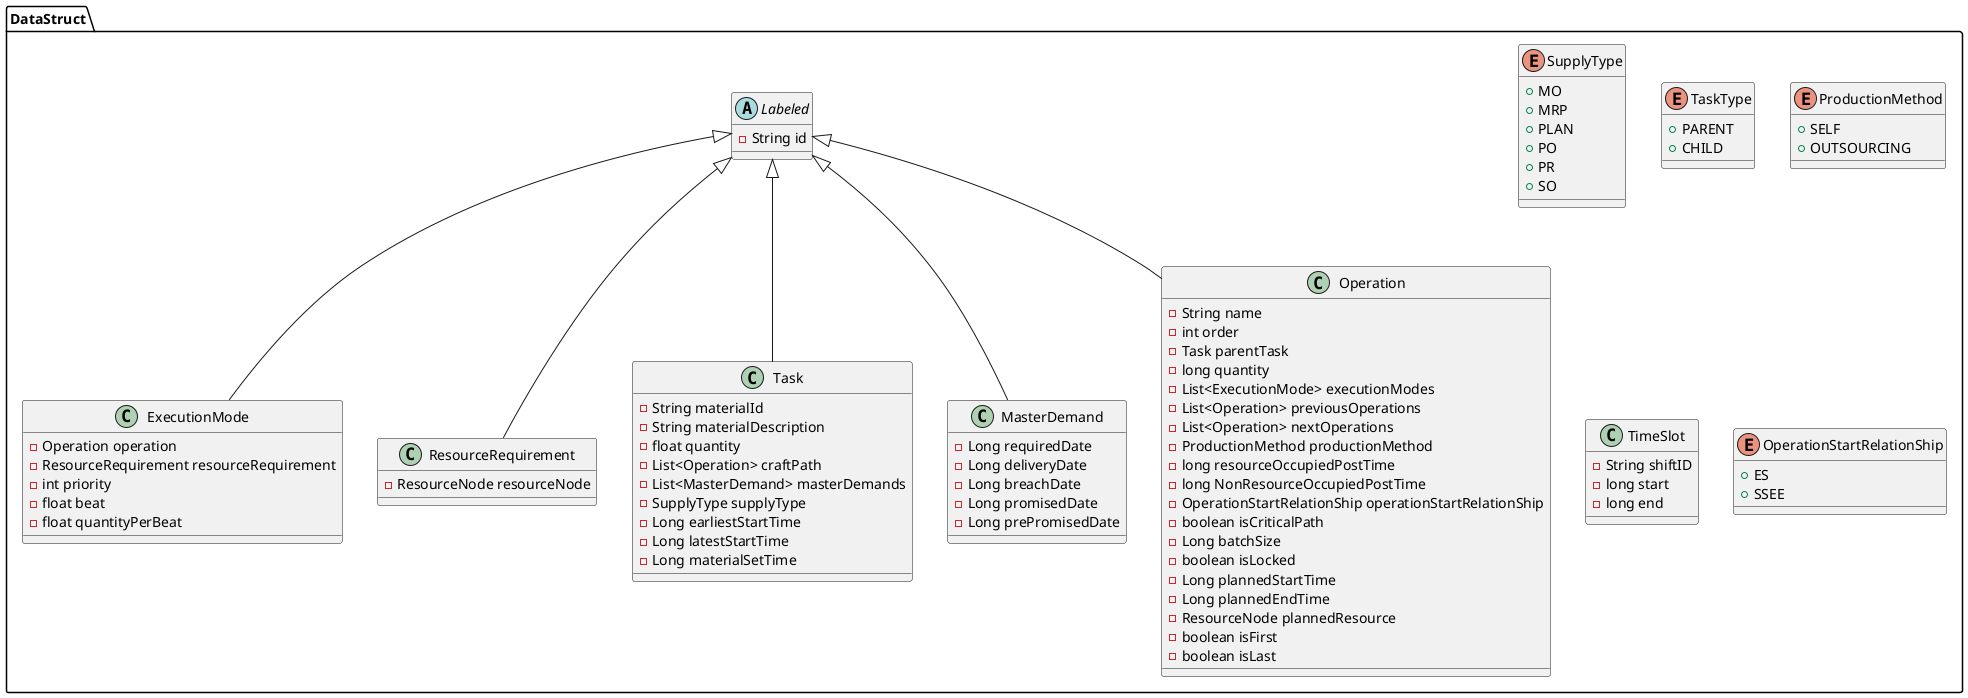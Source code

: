 @startuml
class DataStruct.ExecutionMode {
- Operation operation
- ResourceRequirement resourceRequirement
- int priority
- float beat
- float quantityPerBeat
}

enum DataStruct.SupplyType {
+  MO
+  MRP
+  PLAN
+  PO
+  PR
+  SO
}

enum DataStruct.TaskType {
+  PARENT
+  CHILD
}

class DataStruct.ResourceRequirement {
- ResourceNode resourceNode
}

abstract class DataStruct.Labeled {
- String id
}

enum DataStruct.ProductionMethod {
+  SELF
+  OUTSOURCING
}

class DataStruct.Task {
- String materialId
- String materialDescription
- float quantity
- List<Operation> craftPath
- List<MasterDemand> masterDemands
- SupplyType supplyType
- Long earliestStartTime
- Long latestStartTime
- Long materialSetTime
}

class DataStruct.MasterDemand {
- Long requiredDate
- Long deliveryDate
- Long breachDate
- Long promisedDate
- Long prePromisedDate
}

class DataStruct.Operation {
- String name
- int order
- Task parentTask
- long quantity
- List<ExecutionMode> executionModes
- List<Operation> previousOperations
- List<Operation> nextOperations
- ProductionMethod productionMethod
- long resourceOccupiedPostTime
- long NonResourceOccupiedPostTime
- OperationStartRelationShip operationStartRelationShip
- boolean isCriticalPath
- Long batchSize
- boolean isLocked
- Long plannedStartTime
- Long plannedEndTime
- ResourceNode plannedResource
- boolean isFirst
- boolean isLast
}

class DataStruct.TimeSlot {
- String shiftID
- long start
- long end
}

enum DataStruct.OperationStartRelationShip {
+  ES
+  SSEE
}



DataStruct.Labeled <|-- DataStruct.ExecutionMode
DataStruct.Labeled <|-- DataStruct.ResourceRequirement
DataStruct.Labeled <|-- DataStruct.Task
DataStruct.Labeled <|-- DataStruct.MasterDemand
DataStruct.Labeled <|-- DataStruct.Operation
@enduml